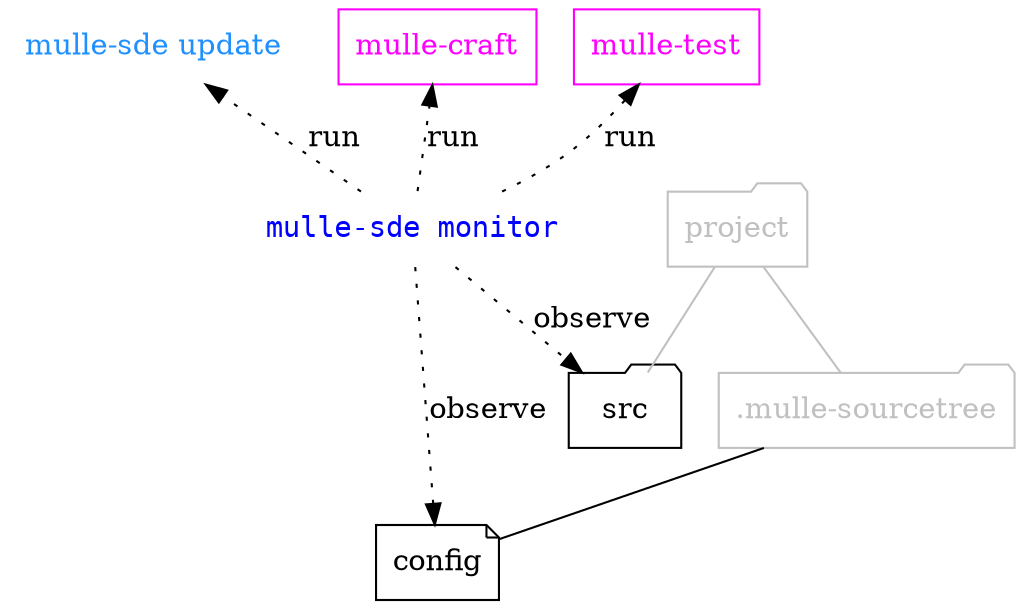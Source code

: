 digraph G {
    graph [rankdir = TD];

    node[shape=record];

    { rank = same; "mulle-sde update", "mulle-craft", "mulle-test" };
    { rank = same; "mulle-sde monitor" };
    { rank = same; "src", ".mulle-sourcetree" };

    "mulle-sde update" -> "mulle-sde monitor"  [ style="invis" ]
    "mulle-craft"      -> "mulle-sde monitor"  [ style="invis" ]
    "mulle-test"       -> "mulle-sde monitor"  [ style="invis" ]

    "project"            [ shape="folder", color="gray", fontcolor="gray"]
    "src"                [ shape="folder"]
    ".mulle-sourcetree"  [ shape="folder", color="gray", fontcolor="gray"]
    "config"             [ shape="note"]

    "project" -> "src"                [ arrowhead="none", color="gray", fontcolor="gray"]
    "project" -> ".mulle-sourcetree"  [ arrowhead="none", color="gray", fontcolor="gray"]
    ".mulle-sourcetree"  -> "config"  [ arrowhead="none" ]

    "mulle-test"           [ color="magenta", fontcolor="magenta" ]
    "mulle-craft"          [ color="magenta", fontcolor="magenta" ]
    "mulle-sde update"     [ shape="none", fontcolor="dodgerblue" ]
    "mulle-sde monitor"    [ shape="none", fontname="monospace", fontcolor="blue"]

    "mulle-sde monitor"  -> "mulle-sde update" [ style="dotted", label="run" ]
    "mulle-sde monitor"  -> "mulle-craft"      [ style="dotted", label="run" ]
    "mulle-sde monitor"  -> "mulle-test"       [ style="dotted", label="run" ]

    "mulle-sde monitor" -> "src"    [ style="dotted", label="observe" ]
    "mulle-sde monitor" -> "config" [ style="dotted", label="observe" ]
}
